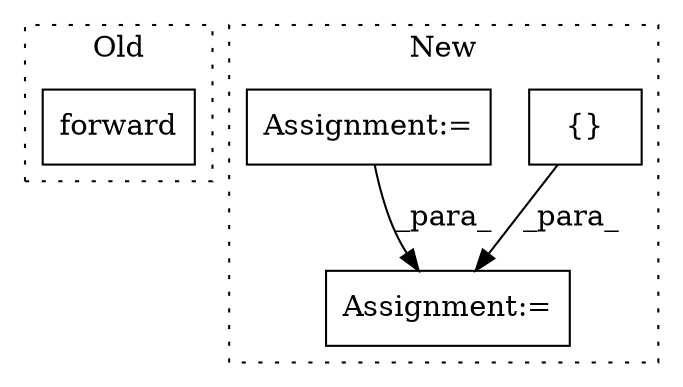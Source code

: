 digraph G {
subgraph cluster0 {
1 [label="forward" a="32" s="5923" l="9" shape="box"];
label = "Old";
style="dotted";
}
subgraph cluster1 {
2 [label="{}" a="4" s="5430,5466" l="1,1" shape="box"];
3 [label="Assignment:=" a="7" s="5419" l="2" shape="box"];
4 [label="Assignment:=" a="7" s="5353" l="1" shape="box"];
label = "New";
style="dotted";
}
2 -> 3 [label="_para_"];
4 -> 3 [label="_para_"];
}